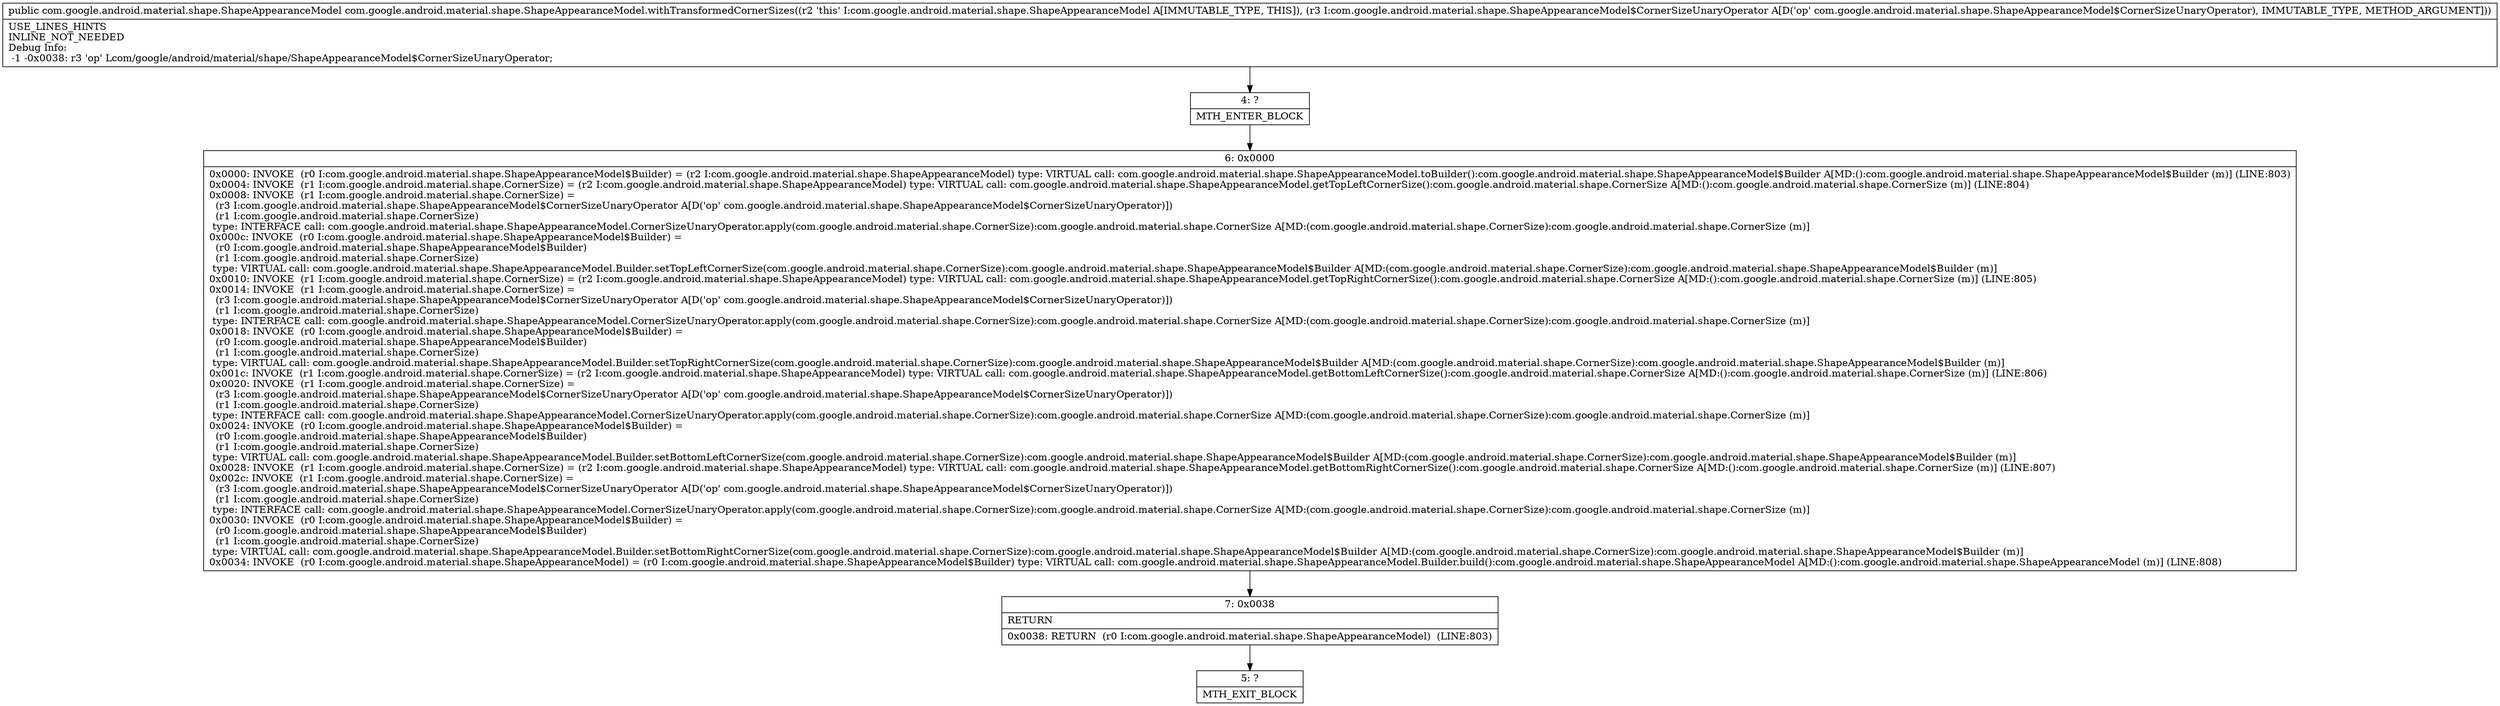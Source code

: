 digraph "CFG forcom.google.android.material.shape.ShapeAppearanceModel.withTransformedCornerSizes(Lcom\/google\/android\/material\/shape\/ShapeAppearanceModel$CornerSizeUnaryOperator;)Lcom\/google\/android\/material\/shape\/ShapeAppearanceModel;" {
Node_4 [shape=record,label="{4\:\ ?|MTH_ENTER_BLOCK\l}"];
Node_6 [shape=record,label="{6\:\ 0x0000|0x0000: INVOKE  (r0 I:com.google.android.material.shape.ShapeAppearanceModel$Builder) = (r2 I:com.google.android.material.shape.ShapeAppearanceModel) type: VIRTUAL call: com.google.android.material.shape.ShapeAppearanceModel.toBuilder():com.google.android.material.shape.ShapeAppearanceModel$Builder A[MD:():com.google.android.material.shape.ShapeAppearanceModel$Builder (m)] (LINE:803)\l0x0004: INVOKE  (r1 I:com.google.android.material.shape.CornerSize) = (r2 I:com.google.android.material.shape.ShapeAppearanceModel) type: VIRTUAL call: com.google.android.material.shape.ShapeAppearanceModel.getTopLeftCornerSize():com.google.android.material.shape.CornerSize A[MD:():com.google.android.material.shape.CornerSize (m)] (LINE:804)\l0x0008: INVOKE  (r1 I:com.google.android.material.shape.CornerSize) = \l  (r3 I:com.google.android.material.shape.ShapeAppearanceModel$CornerSizeUnaryOperator A[D('op' com.google.android.material.shape.ShapeAppearanceModel$CornerSizeUnaryOperator)])\l  (r1 I:com.google.android.material.shape.CornerSize)\l type: INTERFACE call: com.google.android.material.shape.ShapeAppearanceModel.CornerSizeUnaryOperator.apply(com.google.android.material.shape.CornerSize):com.google.android.material.shape.CornerSize A[MD:(com.google.android.material.shape.CornerSize):com.google.android.material.shape.CornerSize (m)]\l0x000c: INVOKE  (r0 I:com.google.android.material.shape.ShapeAppearanceModel$Builder) = \l  (r0 I:com.google.android.material.shape.ShapeAppearanceModel$Builder)\l  (r1 I:com.google.android.material.shape.CornerSize)\l type: VIRTUAL call: com.google.android.material.shape.ShapeAppearanceModel.Builder.setTopLeftCornerSize(com.google.android.material.shape.CornerSize):com.google.android.material.shape.ShapeAppearanceModel$Builder A[MD:(com.google.android.material.shape.CornerSize):com.google.android.material.shape.ShapeAppearanceModel$Builder (m)]\l0x0010: INVOKE  (r1 I:com.google.android.material.shape.CornerSize) = (r2 I:com.google.android.material.shape.ShapeAppearanceModel) type: VIRTUAL call: com.google.android.material.shape.ShapeAppearanceModel.getTopRightCornerSize():com.google.android.material.shape.CornerSize A[MD:():com.google.android.material.shape.CornerSize (m)] (LINE:805)\l0x0014: INVOKE  (r1 I:com.google.android.material.shape.CornerSize) = \l  (r3 I:com.google.android.material.shape.ShapeAppearanceModel$CornerSizeUnaryOperator A[D('op' com.google.android.material.shape.ShapeAppearanceModel$CornerSizeUnaryOperator)])\l  (r1 I:com.google.android.material.shape.CornerSize)\l type: INTERFACE call: com.google.android.material.shape.ShapeAppearanceModel.CornerSizeUnaryOperator.apply(com.google.android.material.shape.CornerSize):com.google.android.material.shape.CornerSize A[MD:(com.google.android.material.shape.CornerSize):com.google.android.material.shape.CornerSize (m)]\l0x0018: INVOKE  (r0 I:com.google.android.material.shape.ShapeAppearanceModel$Builder) = \l  (r0 I:com.google.android.material.shape.ShapeAppearanceModel$Builder)\l  (r1 I:com.google.android.material.shape.CornerSize)\l type: VIRTUAL call: com.google.android.material.shape.ShapeAppearanceModel.Builder.setTopRightCornerSize(com.google.android.material.shape.CornerSize):com.google.android.material.shape.ShapeAppearanceModel$Builder A[MD:(com.google.android.material.shape.CornerSize):com.google.android.material.shape.ShapeAppearanceModel$Builder (m)]\l0x001c: INVOKE  (r1 I:com.google.android.material.shape.CornerSize) = (r2 I:com.google.android.material.shape.ShapeAppearanceModel) type: VIRTUAL call: com.google.android.material.shape.ShapeAppearanceModel.getBottomLeftCornerSize():com.google.android.material.shape.CornerSize A[MD:():com.google.android.material.shape.CornerSize (m)] (LINE:806)\l0x0020: INVOKE  (r1 I:com.google.android.material.shape.CornerSize) = \l  (r3 I:com.google.android.material.shape.ShapeAppearanceModel$CornerSizeUnaryOperator A[D('op' com.google.android.material.shape.ShapeAppearanceModel$CornerSizeUnaryOperator)])\l  (r1 I:com.google.android.material.shape.CornerSize)\l type: INTERFACE call: com.google.android.material.shape.ShapeAppearanceModel.CornerSizeUnaryOperator.apply(com.google.android.material.shape.CornerSize):com.google.android.material.shape.CornerSize A[MD:(com.google.android.material.shape.CornerSize):com.google.android.material.shape.CornerSize (m)]\l0x0024: INVOKE  (r0 I:com.google.android.material.shape.ShapeAppearanceModel$Builder) = \l  (r0 I:com.google.android.material.shape.ShapeAppearanceModel$Builder)\l  (r1 I:com.google.android.material.shape.CornerSize)\l type: VIRTUAL call: com.google.android.material.shape.ShapeAppearanceModel.Builder.setBottomLeftCornerSize(com.google.android.material.shape.CornerSize):com.google.android.material.shape.ShapeAppearanceModel$Builder A[MD:(com.google.android.material.shape.CornerSize):com.google.android.material.shape.ShapeAppearanceModel$Builder (m)]\l0x0028: INVOKE  (r1 I:com.google.android.material.shape.CornerSize) = (r2 I:com.google.android.material.shape.ShapeAppearanceModel) type: VIRTUAL call: com.google.android.material.shape.ShapeAppearanceModel.getBottomRightCornerSize():com.google.android.material.shape.CornerSize A[MD:():com.google.android.material.shape.CornerSize (m)] (LINE:807)\l0x002c: INVOKE  (r1 I:com.google.android.material.shape.CornerSize) = \l  (r3 I:com.google.android.material.shape.ShapeAppearanceModel$CornerSizeUnaryOperator A[D('op' com.google.android.material.shape.ShapeAppearanceModel$CornerSizeUnaryOperator)])\l  (r1 I:com.google.android.material.shape.CornerSize)\l type: INTERFACE call: com.google.android.material.shape.ShapeAppearanceModel.CornerSizeUnaryOperator.apply(com.google.android.material.shape.CornerSize):com.google.android.material.shape.CornerSize A[MD:(com.google.android.material.shape.CornerSize):com.google.android.material.shape.CornerSize (m)]\l0x0030: INVOKE  (r0 I:com.google.android.material.shape.ShapeAppearanceModel$Builder) = \l  (r0 I:com.google.android.material.shape.ShapeAppearanceModel$Builder)\l  (r1 I:com.google.android.material.shape.CornerSize)\l type: VIRTUAL call: com.google.android.material.shape.ShapeAppearanceModel.Builder.setBottomRightCornerSize(com.google.android.material.shape.CornerSize):com.google.android.material.shape.ShapeAppearanceModel$Builder A[MD:(com.google.android.material.shape.CornerSize):com.google.android.material.shape.ShapeAppearanceModel$Builder (m)]\l0x0034: INVOKE  (r0 I:com.google.android.material.shape.ShapeAppearanceModel) = (r0 I:com.google.android.material.shape.ShapeAppearanceModel$Builder) type: VIRTUAL call: com.google.android.material.shape.ShapeAppearanceModel.Builder.build():com.google.android.material.shape.ShapeAppearanceModel A[MD:():com.google.android.material.shape.ShapeAppearanceModel (m)] (LINE:808)\l}"];
Node_7 [shape=record,label="{7\:\ 0x0038|RETURN\l|0x0038: RETURN  (r0 I:com.google.android.material.shape.ShapeAppearanceModel)  (LINE:803)\l}"];
Node_5 [shape=record,label="{5\:\ ?|MTH_EXIT_BLOCK\l}"];
MethodNode[shape=record,label="{public com.google.android.material.shape.ShapeAppearanceModel com.google.android.material.shape.ShapeAppearanceModel.withTransformedCornerSizes((r2 'this' I:com.google.android.material.shape.ShapeAppearanceModel A[IMMUTABLE_TYPE, THIS]), (r3 I:com.google.android.material.shape.ShapeAppearanceModel$CornerSizeUnaryOperator A[D('op' com.google.android.material.shape.ShapeAppearanceModel$CornerSizeUnaryOperator), IMMUTABLE_TYPE, METHOD_ARGUMENT]))  | USE_LINES_HINTS\lINLINE_NOT_NEEDED\lDebug Info:\l  \-1 \-0x0038: r3 'op' Lcom\/google\/android\/material\/shape\/ShapeAppearanceModel$CornerSizeUnaryOperator;\l}"];
MethodNode -> Node_4;Node_4 -> Node_6;
Node_6 -> Node_7;
Node_7 -> Node_5;
}

